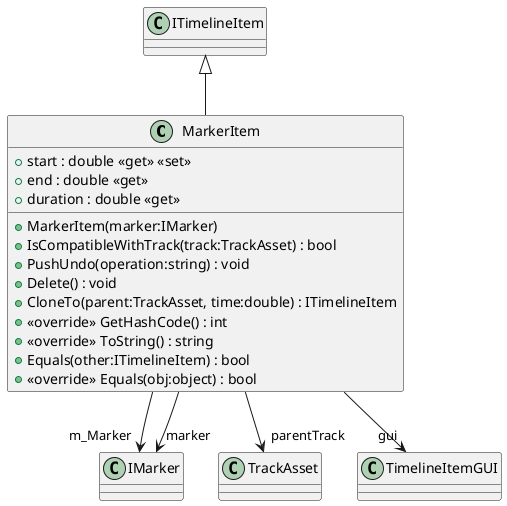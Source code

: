 @startuml
class MarkerItem {
    + MarkerItem(marker:IMarker)
    + start : double <<get>> <<set>>
    + end : double <<get>>
    + duration : double <<get>>
    + IsCompatibleWithTrack(track:TrackAsset) : bool
    + PushUndo(operation:string) : void
    + Delete() : void
    + CloneTo(parent:TrackAsset, time:double) : ITimelineItem
    + <<override>> GetHashCode() : int
    + <<override>> ToString() : string
    + Equals(other:ITimelineItem) : bool
    + <<override>> Equals(obj:object) : bool
}
ITimelineItem <|-- MarkerItem
MarkerItem --> "m_Marker" IMarker
MarkerItem --> "marker" IMarker
MarkerItem --> "parentTrack" TrackAsset
MarkerItem --> "gui" TimelineItemGUI
@enduml
